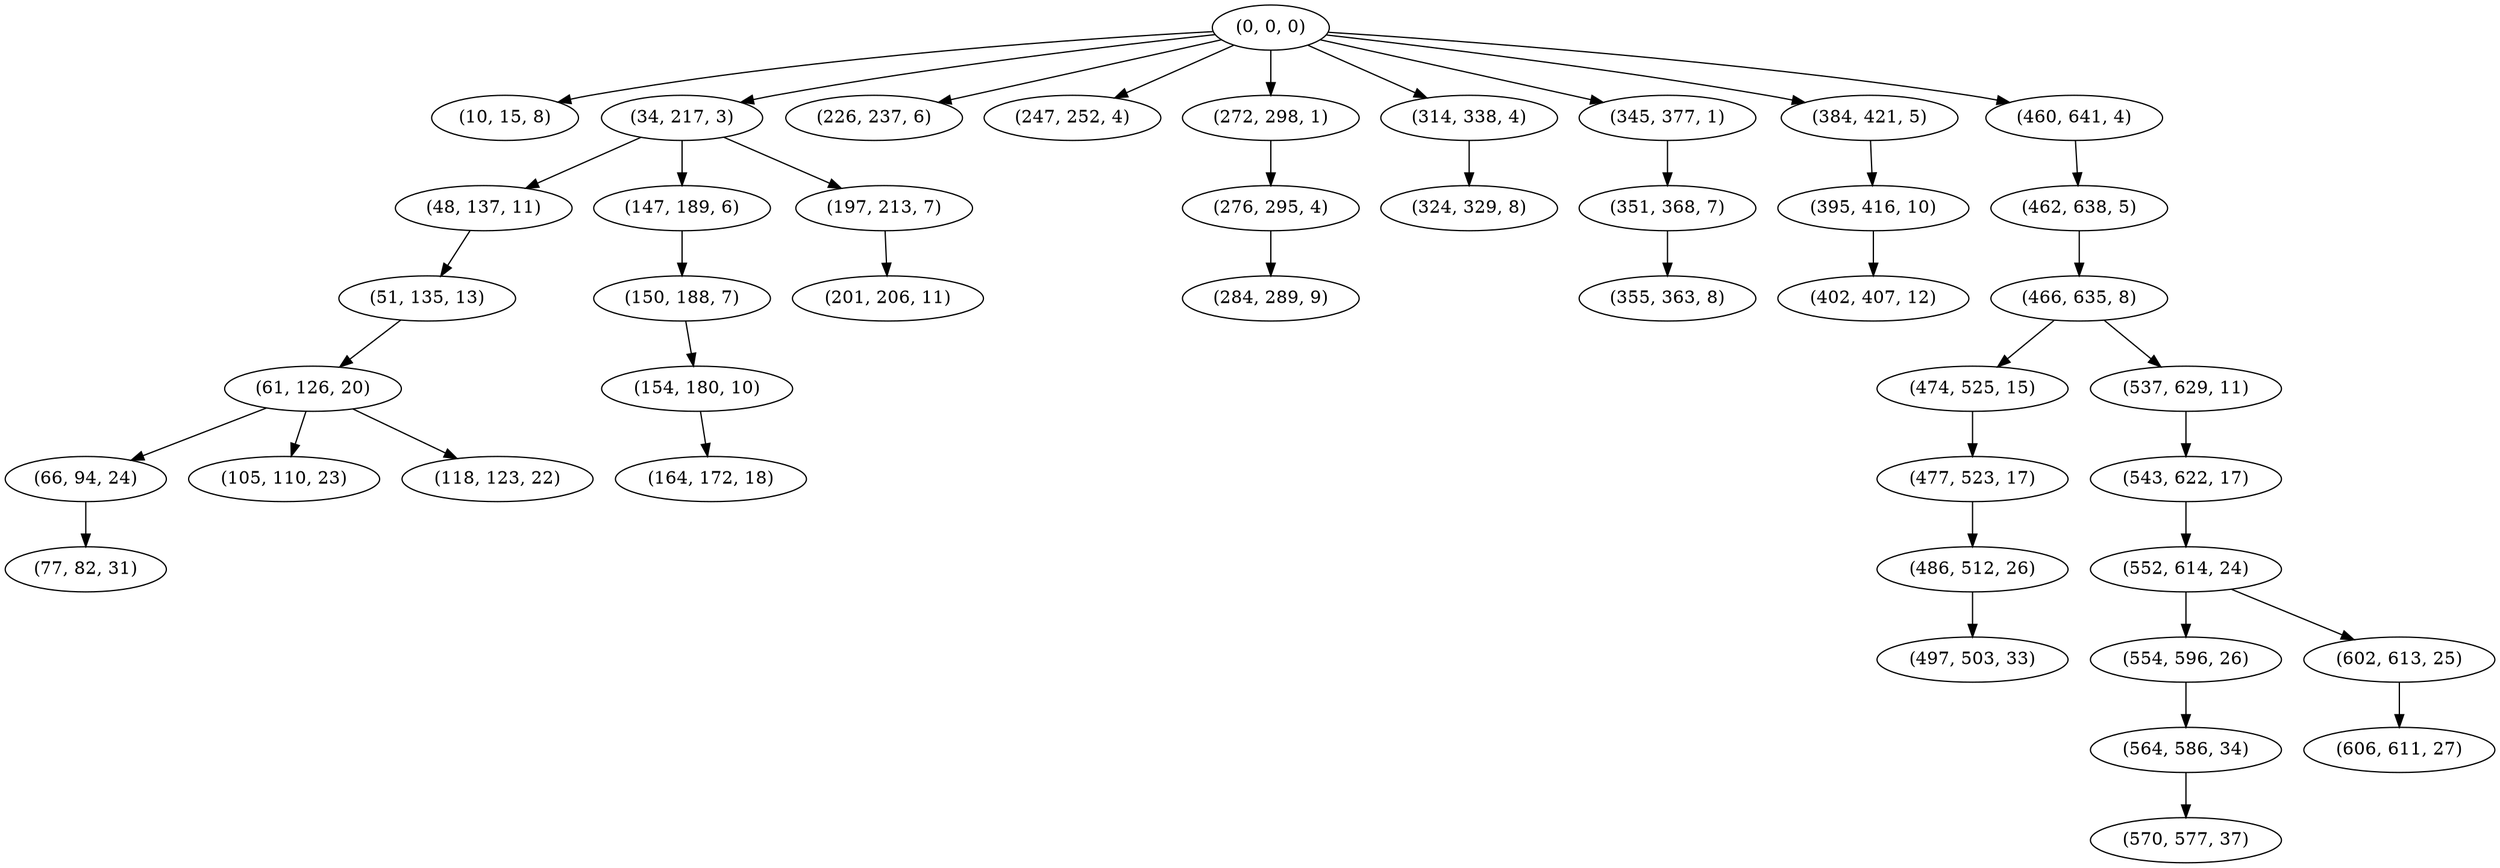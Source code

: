digraph tree {
    "(0, 0, 0)";
    "(10, 15, 8)";
    "(34, 217, 3)";
    "(48, 137, 11)";
    "(51, 135, 13)";
    "(61, 126, 20)";
    "(66, 94, 24)";
    "(77, 82, 31)";
    "(105, 110, 23)";
    "(118, 123, 22)";
    "(147, 189, 6)";
    "(150, 188, 7)";
    "(154, 180, 10)";
    "(164, 172, 18)";
    "(197, 213, 7)";
    "(201, 206, 11)";
    "(226, 237, 6)";
    "(247, 252, 4)";
    "(272, 298, 1)";
    "(276, 295, 4)";
    "(284, 289, 9)";
    "(314, 338, 4)";
    "(324, 329, 8)";
    "(345, 377, 1)";
    "(351, 368, 7)";
    "(355, 363, 8)";
    "(384, 421, 5)";
    "(395, 416, 10)";
    "(402, 407, 12)";
    "(460, 641, 4)";
    "(462, 638, 5)";
    "(466, 635, 8)";
    "(474, 525, 15)";
    "(477, 523, 17)";
    "(486, 512, 26)";
    "(497, 503, 33)";
    "(537, 629, 11)";
    "(543, 622, 17)";
    "(552, 614, 24)";
    "(554, 596, 26)";
    "(564, 586, 34)";
    "(570, 577, 37)";
    "(602, 613, 25)";
    "(606, 611, 27)";
    "(0, 0, 0)" -> "(10, 15, 8)";
    "(0, 0, 0)" -> "(34, 217, 3)";
    "(0, 0, 0)" -> "(226, 237, 6)";
    "(0, 0, 0)" -> "(247, 252, 4)";
    "(0, 0, 0)" -> "(272, 298, 1)";
    "(0, 0, 0)" -> "(314, 338, 4)";
    "(0, 0, 0)" -> "(345, 377, 1)";
    "(0, 0, 0)" -> "(384, 421, 5)";
    "(0, 0, 0)" -> "(460, 641, 4)";
    "(34, 217, 3)" -> "(48, 137, 11)";
    "(34, 217, 3)" -> "(147, 189, 6)";
    "(34, 217, 3)" -> "(197, 213, 7)";
    "(48, 137, 11)" -> "(51, 135, 13)";
    "(51, 135, 13)" -> "(61, 126, 20)";
    "(61, 126, 20)" -> "(66, 94, 24)";
    "(61, 126, 20)" -> "(105, 110, 23)";
    "(61, 126, 20)" -> "(118, 123, 22)";
    "(66, 94, 24)" -> "(77, 82, 31)";
    "(147, 189, 6)" -> "(150, 188, 7)";
    "(150, 188, 7)" -> "(154, 180, 10)";
    "(154, 180, 10)" -> "(164, 172, 18)";
    "(197, 213, 7)" -> "(201, 206, 11)";
    "(272, 298, 1)" -> "(276, 295, 4)";
    "(276, 295, 4)" -> "(284, 289, 9)";
    "(314, 338, 4)" -> "(324, 329, 8)";
    "(345, 377, 1)" -> "(351, 368, 7)";
    "(351, 368, 7)" -> "(355, 363, 8)";
    "(384, 421, 5)" -> "(395, 416, 10)";
    "(395, 416, 10)" -> "(402, 407, 12)";
    "(460, 641, 4)" -> "(462, 638, 5)";
    "(462, 638, 5)" -> "(466, 635, 8)";
    "(466, 635, 8)" -> "(474, 525, 15)";
    "(466, 635, 8)" -> "(537, 629, 11)";
    "(474, 525, 15)" -> "(477, 523, 17)";
    "(477, 523, 17)" -> "(486, 512, 26)";
    "(486, 512, 26)" -> "(497, 503, 33)";
    "(537, 629, 11)" -> "(543, 622, 17)";
    "(543, 622, 17)" -> "(552, 614, 24)";
    "(552, 614, 24)" -> "(554, 596, 26)";
    "(552, 614, 24)" -> "(602, 613, 25)";
    "(554, 596, 26)" -> "(564, 586, 34)";
    "(564, 586, 34)" -> "(570, 577, 37)";
    "(602, 613, 25)" -> "(606, 611, 27)";
}
